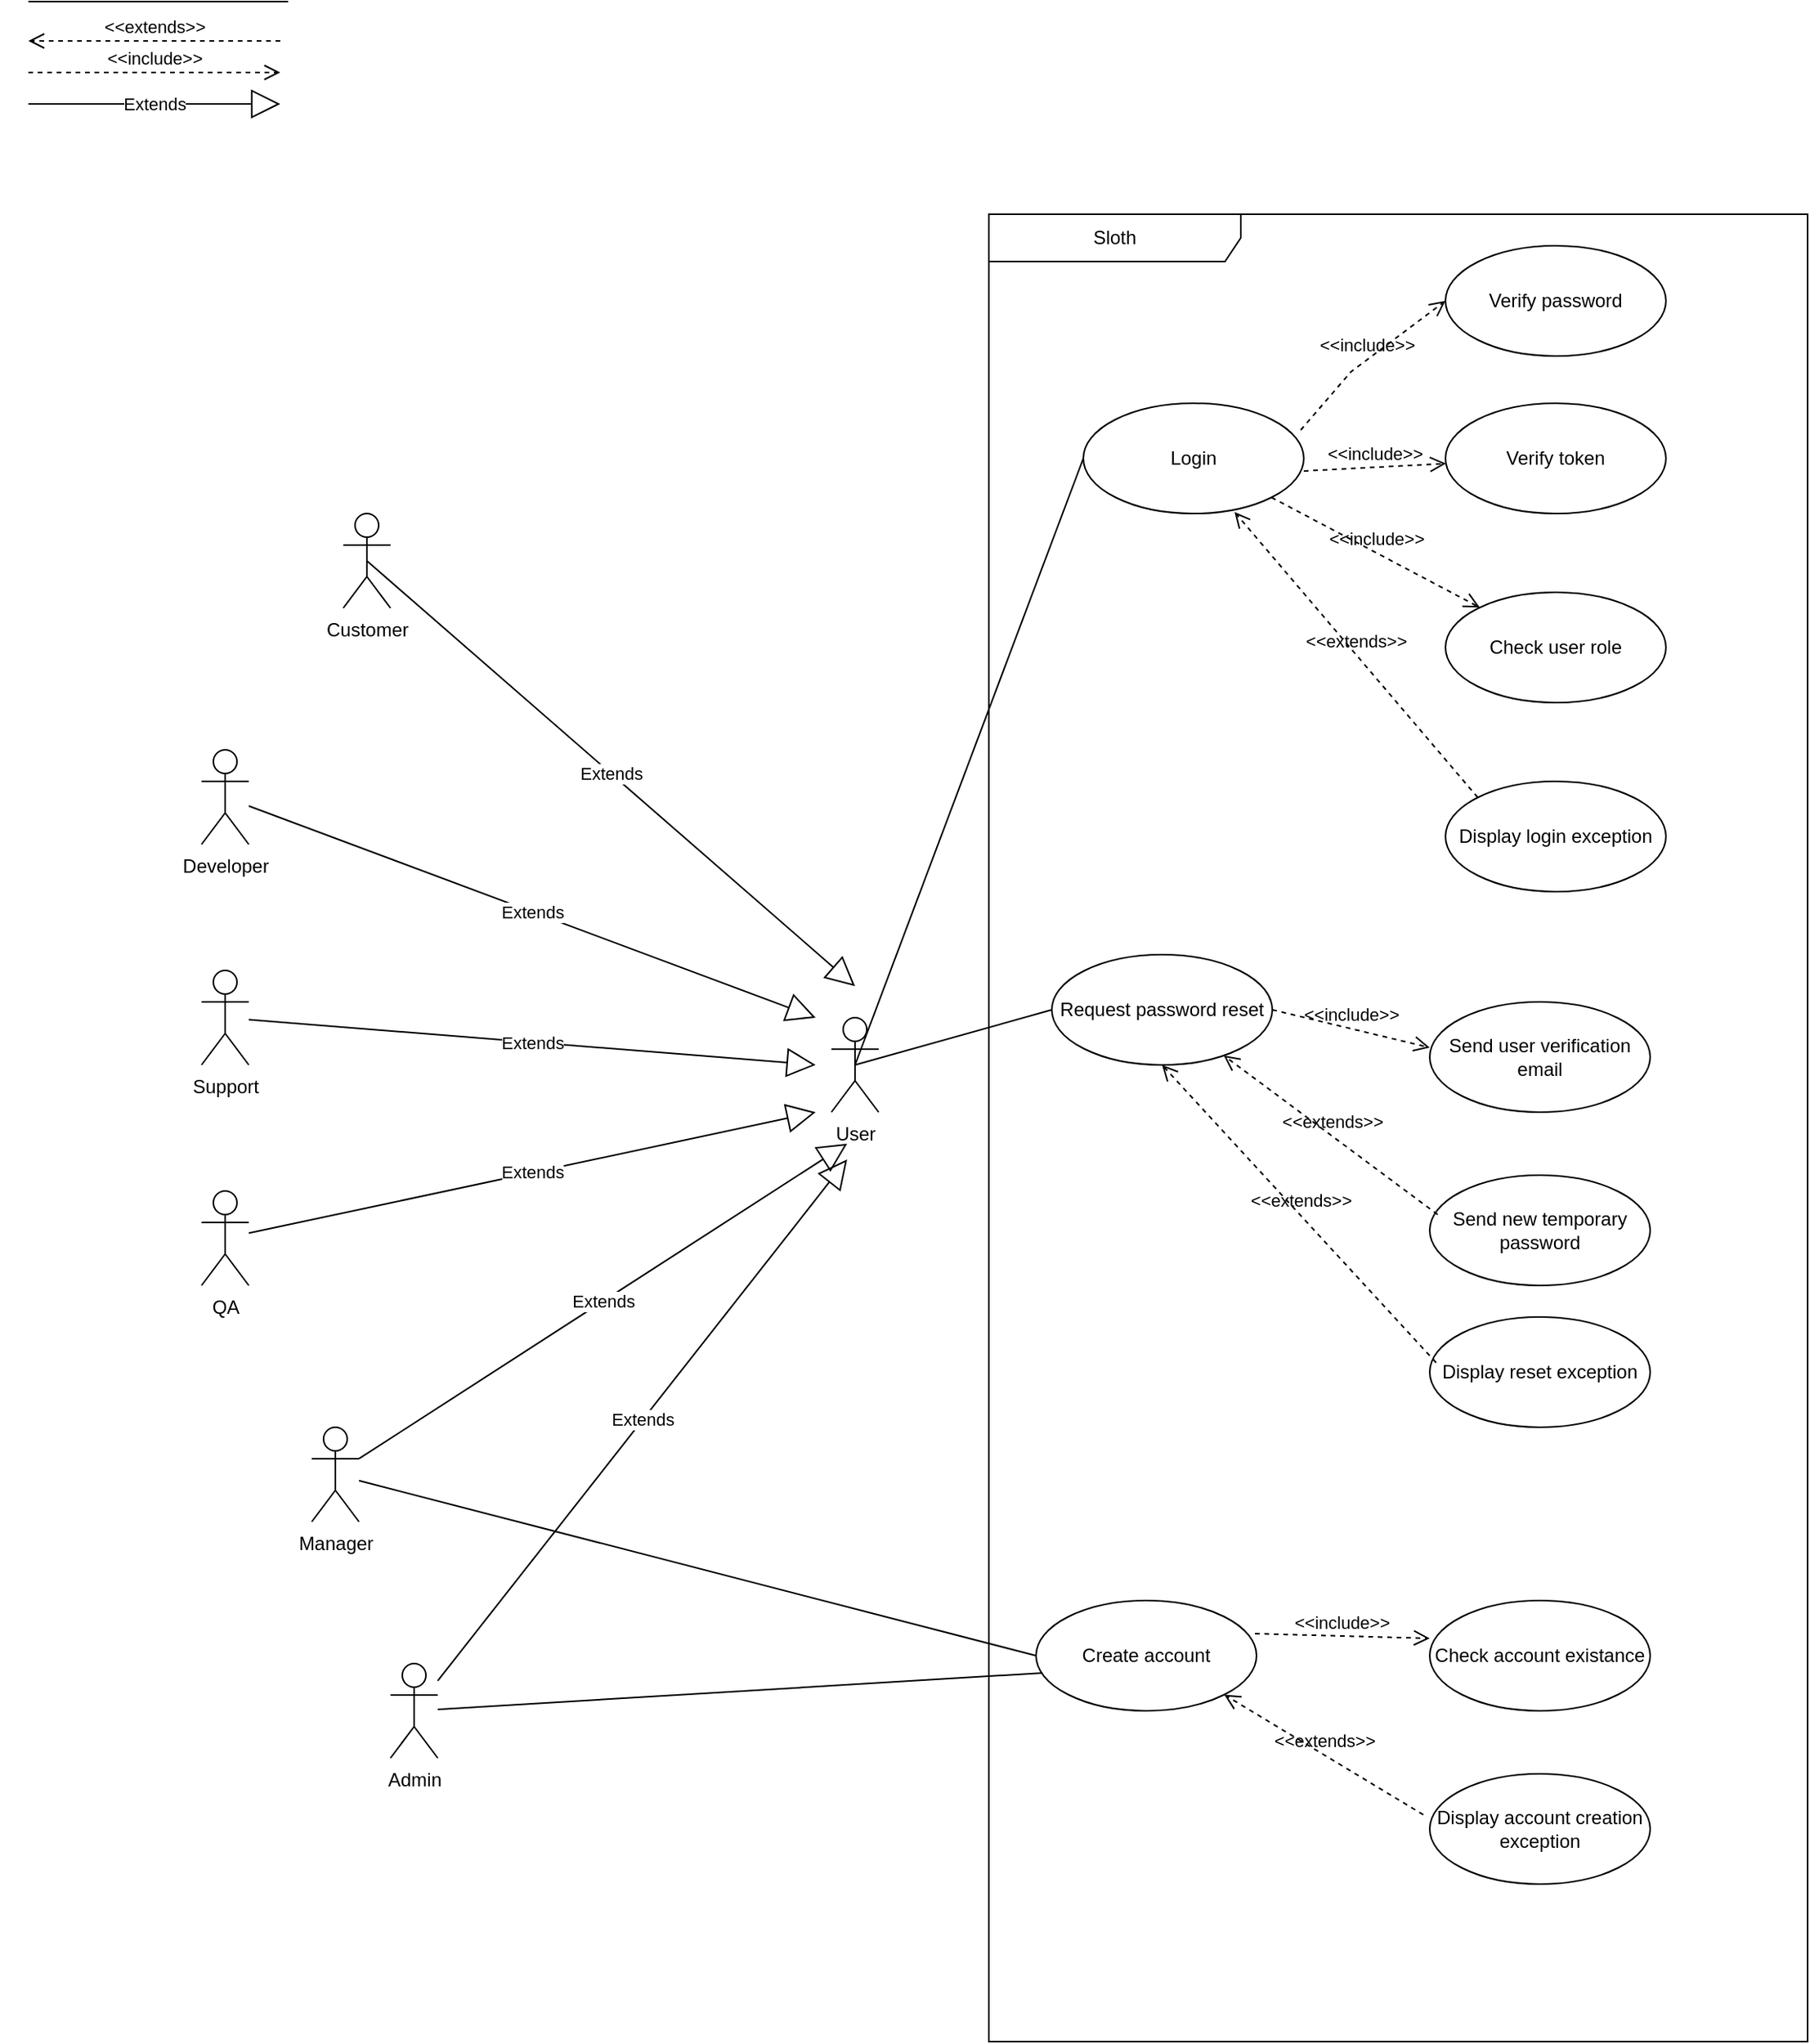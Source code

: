 <mxfile version="24.6.4" type="device">
  <diagram name="Strona-1" id="cgcSOmLP8pdpwUdQKmBF">
    <mxGraphModel dx="3754" dy="1596" grid="1" gridSize="10" guides="1" tooltips="1" connect="1" arrows="1" fold="1" page="0" pageScale="1" pageWidth="827" pageHeight="1169" math="0" shadow="0">
      <root>
        <mxCell id="0" />
        <mxCell id="1" parent="0" />
        <mxCell id="1-zMfy_QAucfREcjeihT-1" value="Support" style="shape=umlActor;verticalLabelPosition=bottom;verticalAlign=top;html=1;outlineConnect=0;" parent="1" vertex="1">
          <mxGeometry x="-330" y="460" width="30" height="60" as="geometry" />
        </mxCell>
        <mxCell id="1-zMfy_QAucfREcjeihT-7" value="Customer" style="shape=umlActor;verticalLabelPosition=bottom;verticalAlign=top;html=1;outlineConnect=0;" parent="1" vertex="1">
          <mxGeometry x="-240" y="170" width="30" height="60" as="geometry" />
        </mxCell>
        <mxCell id="1-zMfy_QAucfREcjeihT-8" value="Developer" style="shape=umlActor;verticalLabelPosition=bottom;verticalAlign=top;html=1;outlineConnect=0;" parent="1" vertex="1">
          <mxGeometry x="-330" y="320" width="30" height="60" as="geometry" />
        </mxCell>
        <mxCell id="1-zMfy_QAucfREcjeihT-9" value="Manager" style="shape=umlActor;verticalLabelPosition=bottom;verticalAlign=top;html=1;outlineConnect=0;" parent="1" vertex="1">
          <mxGeometry x="-260" y="750" width="30" height="60" as="geometry" />
        </mxCell>
        <mxCell id="1-zMfy_QAucfREcjeihT-10" value="QA" style="shape=umlActor;verticalLabelPosition=bottom;verticalAlign=top;html=1;outlineConnect=0;" parent="1" vertex="1">
          <mxGeometry x="-330" y="600" width="30" height="60" as="geometry" />
        </mxCell>
        <mxCell id="1-zMfy_QAucfREcjeihT-11" value="Admin" style="shape=umlActor;verticalLabelPosition=bottom;verticalAlign=top;html=1;outlineConnect=0;" parent="1" vertex="1">
          <mxGeometry x="-210" y="900" width="30" height="60" as="geometry" />
        </mxCell>
        <mxCell id="1-zMfy_QAucfREcjeihT-17" value="Login" style="ellipse;whiteSpace=wrap;html=1;" parent="1" vertex="1">
          <mxGeometry x="230" y="100" width="140" height="70" as="geometry" />
        </mxCell>
        <mxCell id="1-zMfy_QAucfREcjeihT-26" value="Verify password" style="ellipse;whiteSpace=wrap;html=1;" parent="1" vertex="1">
          <mxGeometry x="460" width="140" height="70" as="geometry" />
        </mxCell>
        <mxCell id="1-zMfy_QAucfREcjeihT-28" value="&amp;lt;&amp;lt;include&amp;gt;&amp;gt;" style="endArrow=open;startArrow=none;endFill=0;startFill=0;endSize=8;html=1;verticalAlign=bottom;dashed=1;labelBackgroundColor=none;rounded=0;exitX=0.986;exitY=0.243;exitDx=0;exitDy=0;entryX=0;entryY=0.5;entryDx=0;entryDy=0;exitPerimeter=0;" parent="1" source="1-zMfy_QAucfREcjeihT-17" target="1-zMfy_QAucfREcjeihT-26" edge="1">
          <mxGeometry width="160" relative="1" as="geometry">
            <mxPoint x="540" y="290" as="sourcePoint" />
            <mxPoint x="700" y="290" as="targetPoint" />
            <Array as="points">
              <mxPoint x="400" y="80" />
            </Array>
          </mxGeometry>
        </mxCell>
        <mxCell id="1-zMfy_QAucfREcjeihT-29" value="&amp;lt;&amp;lt;include&amp;gt;&amp;gt;" style="endArrow=open;startArrow=none;endFill=0;startFill=0;endSize=8;html=1;verticalAlign=bottom;dashed=1;labelBackgroundColor=none;rounded=0;exitX=1;exitY=1;exitDx=0;exitDy=0;" parent="1" source="1-zMfy_QAucfREcjeihT-17" target="1-zMfy_QAucfREcjeihT-30" edge="1">
          <mxGeometry width="160" relative="1" as="geometry">
            <mxPoint x="280" y="230" as="sourcePoint" />
            <mxPoint x="370" y="230" as="targetPoint" />
          </mxGeometry>
        </mxCell>
        <mxCell id="1-zMfy_QAucfREcjeihT-30" value="Check user role" style="ellipse;whiteSpace=wrap;html=1;" parent="1" vertex="1">
          <mxGeometry x="460" y="220" width="140" height="70" as="geometry" />
        </mxCell>
        <mxCell id="1-zMfy_QAucfREcjeihT-31" value="Display login exception" style="ellipse;whiteSpace=wrap;html=1;" parent="1" vertex="1">
          <mxGeometry x="460" y="340" width="140" height="70" as="geometry" />
        </mxCell>
        <mxCell id="1-zMfy_QAucfREcjeihT-32" value="&amp;lt;&amp;lt;extends&amp;gt;&amp;gt;" style="endArrow=open;startArrow=none;endFill=0;startFill=0;endSize=8;html=1;verticalAlign=bottom;dashed=1;labelBackgroundColor=none;rounded=0;exitX=0;exitY=0;exitDx=0;exitDy=0;entryX=0.686;entryY=0.986;entryDx=0;entryDy=0;entryPerimeter=0;" parent="1" source="1-zMfy_QAucfREcjeihT-31" target="1-zMfy_QAucfREcjeihT-17" edge="1">
          <mxGeometry width="160" relative="1" as="geometry">
            <mxPoint x="359" y="170" as="sourcePoint" />
            <mxPoint x="492" y="240" as="targetPoint" />
          </mxGeometry>
        </mxCell>
        <mxCell id="1-zMfy_QAucfREcjeihT-40" value="User" style="shape=umlActor;verticalLabelPosition=bottom;verticalAlign=top;html=1;outlineConnect=0;" parent="1" vertex="1">
          <mxGeometry x="70" y="490" width="30" height="60" as="geometry" />
        </mxCell>
        <mxCell id="1-zMfy_QAucfREcjeihT-43" value="" style="endArrow=none;html=1;rounded=0;exitX=0.5;exitY=0.5;exitDx=0;exitDy=0;exitPerimeter=0;entryX=0;entryY=0.5;entryDx=0;entryDy=0;" parent="1" source="1-zMfy_QAucfREcjeihT-40" target="1-zMfy_QAucfREcjeihT-17" edge="1">
          <mxGeometry width="50" height="50" relative="1" as="geometry">
            <mxPoint x="600" y="510" as="sourcePoint" />
            <mxPoint x="650" y="460" as="targetPoint" />
          </mxGeometry>
        </mxCell>
        <mxCell id="1-zMfy_QAucfREcjeihT-56" value="Extends" style="endArrow=block;endSize=16;endFill=0;html=1;rounded=0;exitX=0.5;exitY=0.5;exitDx=0;exitDy=0;exitPerimeter=0;" parent="1" source="1-zMfy_QAucfREcjeihT-7" edge="1">
          <mxGeometry width="160" relative="1" as="geometry">
            <mxPoint x="220" y="800" as="sourcePoint" />
            <mxPoint x="85" y="470" as="targetPoint" />
          </mxGeometry>
        </mxCell>
        <mxCell id="1-zMfy_QAucfREcjeihT-57" value="Extends" style="endArrow=block;endSize=16;endFill=0;html=1;rounded=0;" parent="1" source="1-zMfy_QAucfREcjeihT-11" edge="1">
          <mxGeometry width="160" relative="1" as="geometry">
            <mxPoint x="15" y="760" as="sourcePoint" />
            <mxPoint x="80" y="580" as="targetPoint" />
          </mxGeometry>
        </mxCell>
        <mxCell id="1-zMfy_QAucfREcjeihT-58" value="Extends" style="endArrow=block;endSize=16;endFill=0;html=1;rounded=0;" parent="1" source="1-zMfy_QAucfREcjeihT-8" edge="1">
          <mxGeometry width="160" relative="1" as="geometry">
            <mxPoint x="-10" y="334" as="sourcePoint" />
            <mxPoint x="60" y="490" as="targetPoint" />
          </mxGeometry>
        </mxCell>
        <mxCell id="1-zMfy_QAucfREcjeihT-59" value="Extends" style="endArrow=block;endSize=16;endFill=0;html=1;rounded=0;" parent="1" source="1-zMfy_QAucfREcjeihT-1" edge="1">
          <mxGeometry width="160" relative="1" as="geometry">
            <mxPoint x="-10" y="457" as="sourcePoint" />
            <mxPoint x="60" y="520" as="targetPoint" />
          </mxGeometry>
        </mxCell>
        <mxCell id="1-zMfy_QAucfREcjeihT-60" value="Extends" style="endArrow=block;endSize=16;endFill=0;html=1;rounded=0;" parent="1" source="1-zMfy_QAucfREcjeihT-10" edge="1">
          <mxGeometry width="160" relative="1" as="geometry">
            <mxPoint x="-10" y="581" as="sourcePoint" />
            <mxPoint x="60" y="550" as="targetPoint" />
          </mxGeometry>
        </mxCell>
        <mxCell id="1-zMfy_QAucfREcjeihT-62" value="Extends" style="endArrow=block;endSize=16;endFill=0;html=1;rounded=0;exitX=1;exitY=0.333;exitDx=0;exitDy=0;exitPerimeter=0;" parent="1" source="1-zMfy_QAucfREcjeihT-9" edge="1">
          <mxGeometry width="160" relative="1" as="geometry">
            <mxPoint x="-10" y="850" as="sourcePoint" />
            <mxPoint x="80" y="570" as="targetPoint" />
          </mxGeometry>
        </mxCell>
        <mxCell id="1-zMfy_QAucfREcjeihT-70" value="Create account" style="ellipse;whiteSpace=wrap;html=1;" parent="1" vertex="1">
          <mxGeometry x="200" y="860" width="140" height="70" as="geometry" />
        </mxCell>
        <mxCell id="1-zMfy_QAucfREcjeihT-71" value="Request password reset" style="ellipse;whiteSpace=wrap;html=1;" parent="1" vertex="1">
          <mxGeometry x="210" y="450" width="140" height="70" as="geometry" />
        </mxCell>
        <mxCell id="1-zMfy_QAucfREcjeihT-72" value="" style="endArrow=none;html=1;rounded=0;entryX=0;entryY=0.5;entryDx=0;entryDy=0;" parent="1" edge="1">
          <mxGeometry width="50" height="50" relative="1" as="geometry">
            <mxPoint x="-440" y="-155" as="sourcePoint" />
            <mxPoint x="-275" y="-155" as="targetPoint" />
          </mxGeometry>
        </mxCell>
        <mxCell id="1-zMfy_QAucfREcjeihT-73" value="&amp;lt;&amp;lt;extends&amp;gt;&amp;gt;" style="endArrow=open;startArrow=none;endFill=0;startFill=0;endSize=8;html=1;verticalAlign=bottom;dashed=1;labelBackgroundColor=none;rounded=0;entryX=0.686;entryY=0.986;entryDx=0;entryDy=0;entryPerimeter=0;" parent="1" edge="1">
          <mxGeometry width="160" relative="1" as="geometry">
            <mxPoint x="-280" y="-130" as="sourcePoint" />
            <mxPoint x="-440" y="-130" as="targetPoint" />
          </mxGeometry>
        </mxCell>
        <mxCell id="1-zMfy_QAucfREcjeihT-74" value="&amp;lt;&amp;lt;include&amp;gt;&amp;gt;" style="endArrow=open;startArrow=none;endFill=0;startFill=0;endSize=8;html=1;verticalAlign=bottom;dashed=1;labelBackgroundColor=none;rounded=0;exitX=1;exitY=1;exitDx=0;exitDy=0;" parent="1" edge="1">
          <mxGeometry width="160" relative="1" as="geometry">
            <mxPoint x="-440" y="-110" as="sourcePoint" />
            <mxPoint x="-280" y="-110" as="targetPoint" />
          </mxGeometry>
        </mxCell>
        <mxCell id="1-zMfy_QAucfREcjeihT-75" value="Extends" style="endArrow=block;endSize=16;endFill=0;html=1;rounded=0;exitX=0.5;exitY=0.5;exitDx=0;exitDy=0;exitPerimeter=0;" parent="1" edge="1">
          <mxGeometry width="160" relative="1" as="geometry">
            <mxPoint x="-440" y="-90" as="sourcePoint" />
            <mxPoint x="-280" y="-90" as="targetPoint" />
          </mxGeometry>
        </mxCell>
        <mxCell id="1-zMfy_QAucfREcjeihT-76" value="Check account existance" style="ellipse;whiteSpace=wrap;html=1;" parent="1" vertex="1">
          <mxGeometry x="450" y="860" width="140" height="70" as="geometry" />
        </mxCell>
        <mxCell id="1-zMfy_QAucfREcjeihT-77" value="" style="endArrow=none;html=1;rounded=0;entryX=0;entryY=0.5;entryDx=0;entryDy=0;" parent="1" source="1-zMfy_QAucfREcjeihT-9" target="1-zMfy_QAucfREcjeihT-70" edge="1">
          <mxGeometry width="50" height="50" relative="1" as="geometry">
            <mxPoint x="-95" y="880" as="sourcePoint" />
            <mxPoint x="70" y="880" as="targetPoint" />
          </mxGeometry>
        </mxCell>
        <mxCell id="1-zMfy_QAucfREcjeihT-79" value="" style="endArrow=none;html=1;rounded=0;entryX=0.029;entryY=0.657;entryDx=0;entryDy=0;entryPerimeter=0;" parent="1" source="1-zMfy_QAucfREcjeihT-11" target="1-zMfy_QAucfREcjeihT-70" edge="1">
          <mxGeometry width="50" height="50" relative="1" as="geometry">
            <mxPoint x="-220" y="787" as="sourcePoint" />
            <mxPoint x="240" y="710" as="targetPoint" />
          </mxGeometry>
        </mxCell>
        <mxCell id="1-zMfy_QAucfREcjeihT-80" value="Display account creation exception" style="ellipse;whiteSpace=wrap;html=1;" parent="1" vertex="1">
          <mxGeometry x="450" y="970" width="140" height="70" as="geometry" />
        </mxCell>
        <mxCell id="1-zMfy_QAucfREcjeihT-81" value="&amp;lt;&amp;lt;extends&amp;gt;&amp;gt;" style="endArrow=open;startArrow=none;endFill=0;startFill=0;endSize=8;html=1;verticalAlign=bottom;dashed=1;labelBackgroundColor=none;rounded=0;exitX=-0.029;exitY=0.371;exitDx=0;exitDy=0;entryX=1;entryY=1;entryDx=0;entryDy=0;exitPerimeter=0;" parent="1" source="1-zMfy_QAucfREcjeihT-80" target="1-zMfy_QAucfREcjeihT-70" edge="1">
          <mxGeometry width="160" relative="1" as="geometry">
            <mxPoint x="481" y="470" as="sourcePoint" />
            <mxPoint x="326" y="289" as="targetPoint" />
          </mxGeometry>
        </mxCell>
        <mxCell id="1-zMfy_QAucfREcjeihT-82" value="&amp;lt;&amp;lt;include&amp;gt;&amp;gt;" style="endArrow=open;startArrow=none;endFill=0;startFill=0;endSize=8;html=1;verticalAlign=bottom;dashed=1;labelBackgroundColor=none;rounded=0;exitX=0.993;exitY=0.3;exitDx=0;exitDy=0;exitPerimeter=0;entryX=0;entryY=0.343;entryDx=0;entryDy=0;entryPerimeter=0;" parent="1" source="1-zMfy_QAucfREcjeihT-70" target="1-zMfy_QAucfREcjeihT-76" edge="1">
          <mxGeometry width="160" relative="1" as="geometry">
            <mxPoint x="349" y="280" as="sourcePoint" />
            <mxPoint x="482" y="350" as="targetPoint" />
          </mxGeometry>
        </mxCell>
        <mxCell id="1-zMfy_QAucfREcjeihT-83" value="" style="endArrow=none;html=1;rounded=0;exitX=0.5;exitY=0.5;exitDx=0;exitDy=0;exitPerimeter=0;entryX=0;entryY=0.5;entryDx=0;entryDy=0;" parent="1" source="1-zMfy_QAucfREcjeihT-40" target="1-zMfy_QAucfREcjeihT-71" edge="1">
          <mxGeometry width="50" height="50" relative="1" as="geometry">
            <mxPoint x="95" y="530" as="sourcePoint" />
            <mxPoint x="240" y="145" as="targetPoint" />
          </mxGeometry>
        </mxCell>
        <mxCell id="1-zMfy_QAucfREcjeihT-84" value="Send user verification email" style="ellipse;whiteSpace=wrap;html=1;" parent="1" vertex="1">
          <mxGeometry x="450" y="480" width="140" height="70" as="geometry" />
        </mxCell>
        <mxCell id="1-zMfy_QAucfREcjeihT-85" value="&amp;lt;&amp;lt;include&amp;gt;&amp;gt;" style="endArrow=open;startArrow=none;endFill=0;startFill=0;endSize=8;html=1;verticalAlign=bottom;dashed=1;labelBackgroundColor=none;rounded=0;exitX=1;exitY=0.5;exitDx=0;exitDy=0;entryX=0;entryY=0.414;entryDx=0;entryDy=0;entryPerimeter=0;" parent="1" source="1-zMfy_QAucfREcjeihT-71" target="1-zMfy_QAucfREcjeihT-84" edge="1">
          <mxGeometry width="160" relative="1" as="geometry">
            <mxPoint x="349" y="180" as="sourcePoint" />
            <mxPoint x="482" y="250" as="targetPoint" />
          </mxGeometry>
        </mxCell>
        <mxCell id="1-zMfy_QAucfREcjeihT-86" value="Send new temporary password" style="ellipse;whiteSpace=wrap;html=1;" parent="1" vertex="1">
          <mxGeometry x="450" y="590" width="140" height="70" as="geometry" />
        </mxCell>
        <mxCell id="1-zMfy_QAucfREcjeihT-87" value="Display reset exception" style="ellipse;whiteSpace=wrap;html=1;" parent="1" vertex="1">
          <mxGeometry x="450" y="680" width="140" height="70" as="geometry" />
        </mxCell>
        <mxCell id="1-zMfy_QAucfREcjeihT-88" value="&amp;lt;&amp;lt;extends&amp;gt;&amp;gt;" style="endArrow=open;startArrow=none;endFill=0;startFill=0;endSize=8;html=1;verticalAlign=bottom;dashed=1;labelBackgroundColor=none;rounded=0;exitX=0.036;exitY=0.357;exitDx=0;exitDy=0;exitPerimeter=0;" parent="1" source="1-zMfy_QAucfREcjeihT-86" target="1-zMfy_QAucfREcjeihT-71" edge="1">
          <mxGeometry x="-0.006" width="160" relative="1" as="geometry">
            <mxPoint x="440" y="610" as="sourcePoint" />
            <mxPoint x="326" y="189" as="targetPoint" />
            <mxPoint as="offset" />
          </mxGeometry>
        </mxCell>
        <mxCell id="1-zMfy_QAucfREcjeihT-89" value="&amp;lt;&amp;lt;extends&amp;gt;&amp;gt;" style="endArrow=open;startArrow=none;endFill=0;startFill=0;endSize=8;html=1;verticalAlign=bottom;dashed=1;labelBackgroundColor=none;rounded=0;exitX=0.029;exitY=0.414;exitDx=0;exitDy=0;exitPerimeter=0;entryX=0.5;entryY=1;entryDx=0;entryDy=0;" parent="1" source="1-zMfy_QAucfREcjeihT-87" target="1-zMfy_QAucfREcjeihT-71" edge="1">
          <mxGeometry x="-0.006" width="160" relative="1" as="geometry">
            <mxPoint x="406" y="621" as="sourcePoint" />
            <mxPoint x="270" y="520" as="targetPoint" />
            <mxPoint as="offset" />
          </mxGeometry>
        </mxCell>
        <mxCell id="1-zMfy_QAucfREcjeihT-90" value="Verify token" style="ellipse;whiteSpace=wrap;html=1;" parent="1" vertex="1">
          <mxGeometry x="460" y="100" width="140" height="70" as="geometry" />
        </mxCell>
        <mxCell id="1-zMfy_QAucfREcjeihT-91" value="&amp;lt;&amp;lt;include&amp;gt;&amp;gt;" style="endArrow=open;startArrow=none;endFill=0;startFill=0;endSize=8;html=1;verticalAlign=bottom;dashed=1;labelBackgroundColor=none;rounded=0;exitX=1;exitY=0.614;exitDx=0;exitDy=0;exitPerimeter=0;" parent="1" source="1-zMfy_QAucfREcjeihT-17" target="1-zMfy_QAucfREcjeihT-90" edge="1">
          <mxGeometry width="160" relative="1" as="geometry">
            <mxPoint x="380" y="145" as="sourcePoint" />
            <mxPoint x="470" y="45" as="targetPoint" />
            <Array as="points" />
          </mxGeometry>
        </mxCell>
        <mxCell id="Jm9Wt1YxQhbESNrLQVrd-1" value="Sloth" style="shape=umlFrame;whiteSpace=wrap;html=1;pointerEvents=0;recursiveResize=0;container=1;collapsible=0;width=160;" vertex="1" parent="1">
          <mxGeometry x="170" y="-20" width="520" height="1160" as="geometry" />
        </mxCell>
      </root>
    </mxGraphModel>
  </diagram>
</mxfile>
